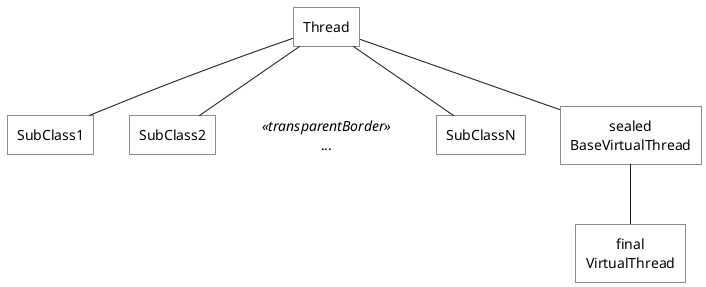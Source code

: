 @startuml

scale 1.0

skinparam useBetaStyle true

<style>
    .transparentBorder {
        LineColor transparent
    }
}
</style>

skinparam {
    defaultTextAlignment center
    roundCorner 0
    RectangleBackgroundColor transparent
    RectangleFontName Arial
}

rectangle Thread
rectangle SubClass1
rectangle SubClass2
rectangle "..." as SubClass3 <<transparentBorder>>
rectangle SubClassN
rectangle "sealed\nBaseVirtualThread" as BaseVirtualThread
rectangle "final\nVirtualThread" as VirtualThread

Thread -down- SubClass1
Thread -down- SubClass2
Thread -down[#transparent]- SubClass3
Thread -down- SubClassN
Thread -down- BaseVirtualThread
BaseVirtualThread -down- VirtualThread

@enduml
